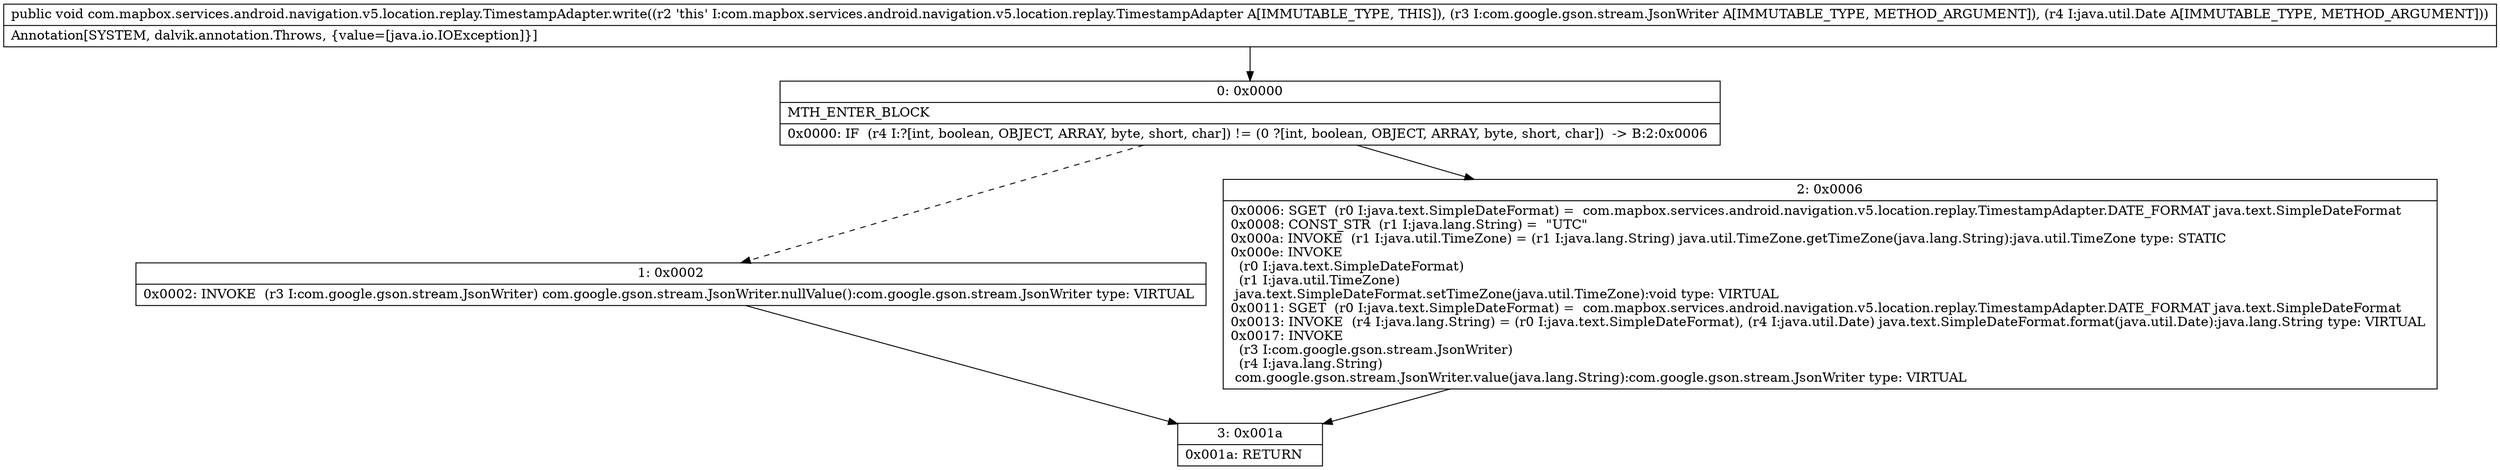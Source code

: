 digraph "CFG forcom.mapbox.services.android.navigation.v5.location.replay.TimestampAdapter.write(Lcom\/google\/gson\/stream\/JsonWriter;Ljava\/util\/Date;)V" {
Node_0 [shape=record,label="{0\:\ 0x0000|MTH_ENTER_BLOCK\l|0x0000: IF  (r4 I:?[int, boolean, OBJECT, ARRAY, byte, short, char]) != (0 ?[int, boolean, OBJECT, ARRAY, byte, short, char])  \-\> B:2:0x0006 \l}"];
Node_1 [shape=record,label="{1\:\ 0x0002|0x0002: INVOKE  (r3 I:com.google.gson.stream.JsonWriter) com.google.gson.stream.JsonWriter.nullValue():com.google.gson.stream.JsonWriter type: VIRTUAL \l}"];
Node_2 [shape=record,label="{2\:\ 0x0006|0x0006: SGET  (r0 I:java.text.SimpleDateFormat) =  com.mapbox.services.android.navigation.v5.location.replay.TimestampAdapter.DATE_FORMAT java.text.SimpleDateFormat \l0x0008: CONST_STR  (r1 I:java.lang.String) =  \"UTC\" \l0x000a: INVOKE  (r1 I:java.util.TimeZone) = (r1 I:java.lang.String) java.util.TimeZone.getTimeZone(java.lang.String):java.util.TimeZone type: STATIC \l0x000e: INVOKE  \l  (r0 I:java.text.SimpleDateFormat)\l  (r1 I:java.util.TimeZone)\l java.text.SimpleDateFormat.setTimeZone(java.util.TimeZone):void type: VIRTUAL \l0x0011: SGET  (r0 I:java.text.SimpleDateFormat) =  com.mapbox.services.android.navigation.v5.location.replay.TimestampAdapter.DATE_FORMAT java.text.SimpleDateFormat \l0x0013: INVOKE  (r4 I:java.lang.String) = (r0 I:java.text.SimpleDateFormat), (r4 I:java.util.Date) java.text.SimpleDateFormat.format(java.util.Date):java.lang.String type: VIRTUAL \l0x0017: INVOKE  \l  (r3 I:com.google.gson.stream.JsonWriter)\l  (r4 I:java.lang.String)\l com.google.gson.stream.JsonWriter.value(java.lang.String):com.google.gson.stream.JsonWriter type: VIRTUAL \l}"];
Node_3 [shape=record,label="{3\:\ 0x001a|0x001a: RETURN   \l}"];
MethodNode[shape=record,label="{public void com.mapbox.services.android.navigation.v5.location.replay.TimestampAdapter.write((r2 'this' I:com.mapbox.services.android.navigation.v5.location.replay.TimestampAdapter A[IMMUTABLE_TYPE, THIS]), (r3 I:com.google.gson.stream.JsonWriter A[IMMUTABLE_TYPE, METHOD_ARGUMENT]), (r4 I:java.util.Date A[IMMUTABLE_TYPE, METHOD_ARGUMENT]))  | Annotation[SYSTEM, dalvik.annotation.Throws, \{value=[java.io.IOException]\}]\l}"];
MethodNode -> Node_0;
Node_0 -> Node_1[style=dashed];
Node_0 -> Node_2;
Node_1 -> Node_3;
Node_2 -> Node_3;
}

